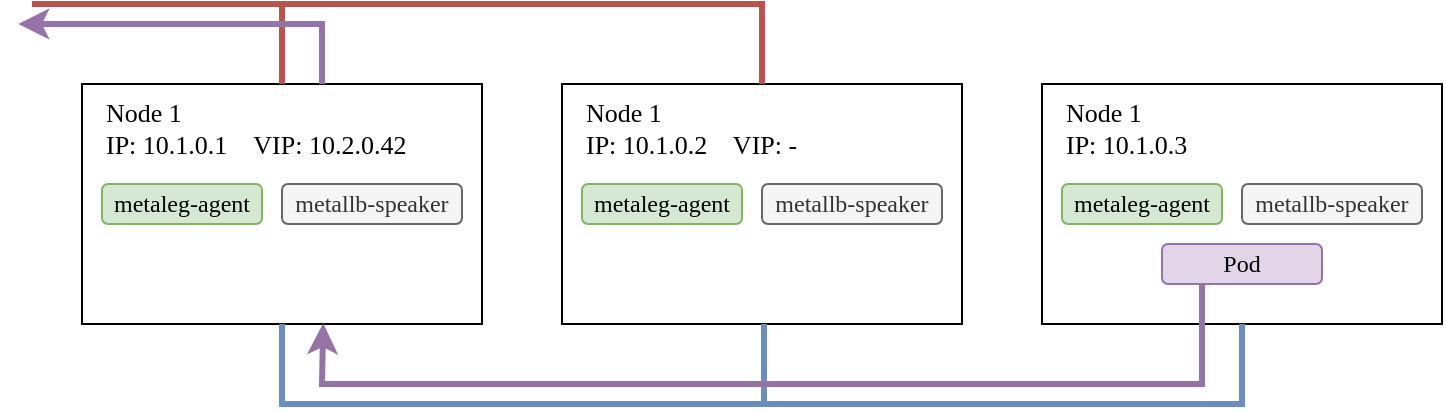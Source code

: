 <mxfile version="27.2.0">
  <diagram name="Seite-1" id="WW3Yk5sfXeUomCzmqMNv">
    <mxGraphModel dx="1019" dy="569" grid="1" gridSize="10" guides="1" tooltips="1" connect="1" arrows="1" fold="1" page="1" pageScale="1" pageWidth="760" pageHeight="280" math="0" shadow="0">
      <root>
        <mxCell id="0" />
        <mxCell id="1" parent="0" />
        <mxCell id="48fknMDvY-7tRBIz5z-X-3" value="" style="rounded=0;whiteSpace=wrap;html=1;" vertex="1" parent="1">
          <mxGeometry x="40" y="80" width="200" height="120" as="geometry" />
        </mxCell>
        <mxCell id="48fknMDvY-7tRBIz5z-X-4" value="" style="rounded=0;whiteSpace=wrap;html=1;" vertex="1" parent="1">
          <mxGeometry x="280" y="80" width="200" height="120" as="geometry" />
        </mxCell>
        <mxCell id="48fknMDvY-7tRBIz5z-X-5" value="" style="rounded=0;whiteSpace=wrap;html=1;" vertex="1" parent="1">
          <mxGeometry x="520" y="80" width="200" height="120" as="geometry" />
        </mxCell>
        <mxCell id="48fknMDvY-7tRBIz5z-X-6" value="&lt;div&gt;Node 1&lt;/div&gt;&lt;div&gt;&lt;span style=&quot;color: generic-light-dark(rgb(0, 0, 0), rgb(102, 178, 255));&quot;&gt;&lt;span style=&quot;color: generic-light-dark(rgb(0, 0, 0), rgb(102, 178, 255));&quot;&gt;IP: 10.1.0.1&lt;/span&gt;&lt;/span&gt;&amp;nbsp; &amp;nbsp;&amp;nbsp;VIP: 10.2.0.42&lt;/div&gt;" style="text;html=1;align=left;verticalAlign=top;whiteSpace=wrap;rounded=0;fontFamily=Garamond;fontSize=13;" vertex="1" parent="1">
          <mxGeometry x="50" y="80" width="190" height="40" as="geometry" />
        </mxCell>
        <mxCell id="48fknMDvY-7tRBIz5z-X-12" value="&lt;div&gt;Node 1&lt;/div&gt;IP: 10.1.0.2&amp;nbsp; &amp;nbsp; VIP: -" style="text;html=1;align=left;verticalAlign=top;whiteSpace=wrap;rounded=0;fontFamily=Garamond;fontSize=13;" vertex="1" parent="1">
          <mxGeometry x="290" y="80" width="190" height="40" as="geometry" />
        </mxCell>
        <mxCell id="48fknMDvY-7tRBIz5z-X-13" value="&lt;div&gt;Node 1&lt;/div&gt;IP: 10.1.0.3" style="text;html=1;align=left;verticalAlign=top;whiteSpace=wrap;rounded=0;fontFamily=Garamond;fontSize=13;" vertex="1" parent="1">
          <mxGeometry x="530" y="80" width="190" height="40" as="geometry" />
        </mxCell>
        <mxCell id="48fknMDvY-7tRBIz5z-X-14" value="&lt;div&gt;Pod&lt;/div&gt;" style="rounded=1;whiteSpace=wrap;html=1;fontFamily=Garamond;fillColor=#e1d5e7;strokeColor=#9673a6;" vertex="1" parent="1">
          <mxGeometry x="580" y="160" width="80" height="20" as="geometry" />
        </mxCell>
        <mxCell id="48fknMDvY-7tRBIz5z-X-15" value="" style="endArrow=none;html=1;rounded=0;strokeWidth=3;fillColor=#dae8fc;strokeColor=#6c8ebf;entryX=0.5;entryY=1;entryDx=0;entryDy=0;" edge="1" parent="1" target="48fknMDvY-7tRBIz5z-X-5">
          <mxGeometry width="50" height="50" relative="1" as="geometry">
            <mxPoint x="140" y="200" as="sourcePoint" />
            <mxPoint x="740" y="240" as="targetPoint" />
            <Array as="points">
              <mxPoint x="140" y="240" />
              <mxPoint x="620" y="240" />
            </Array>
          </mxGeometry>
        </mxCell>
        <mxCell id="48fknMDvY-7tRBIz5z-X-16" value="" style="endArrow=none;html=1;rounded=0;strokeWidth=3;fillColor=#f8cecc;strokeColor=#b85450;entryX=0.5;entryY=0;entryDx=0;entryDy=0;" edge="1" parent="1">
          <mxGeometry width="50" height="50" relative="1" as="geometry">
            <mxPoint x="15" y="40" as="sourcePoint" />
            <mxPoint x="380" y="80" as="targetPoint" />
            <Array as="points">
              <mxPoint x="380" y="40" />
            </Array>
          </mxGeometry>
        </mxCell>
        <mxCell id="48fknMDvY-7tRBIz5z-X-18" value="" style="endArrow=none;html=1;rounded=0;exitX=0.5;exitY=0;exitDx=0;exitDy=0;strokeWidth=3;fillColor=#f8cecc;strokeColor=#b85450;" edge="1" parent="1">
          <mxGeometry width="50" height="50" relative="1" as="geometry">
            <mxPoint x="140" y="80" as="sourcePoint" />
            <mxPoint x="140" y="40" as="targetPoint" />
          </mxGeometry>
        </mxCell>
        <mxCell id="48fknMDvY-7tRBIz5z-X-20" value="" style="endArrow=none;html=1;rounded=0;exitX=0.5;exitY=0;exitDx=0;exitDy=0;strokeWidth=3;fillColor=#dae8fc;strokeColor=#6c8ebf;" edge="1" parent="1">
          <mxGeometry width="50" height="50" relative="1" as="geometry">
            <mxPoint x="381" y="240" as="sourcePoint" />
            <mxPoint x="381" y="200" as="targetPoint" />
          </mxGeometry>
        </mxCell>
        <mxCell id="48fknMDvY-7tRBIz5z-X-24" value="metaleg-agent" style="rounded=1;whiteSpace=wrap;html=1;fontFamily=Garamond;fillColor=#d5e8d4;strokeColor=#82b366;" vertex="1" parent="1">
          <mxGeometry x="290" y="130" width="80" height="20" as="geometry" />
        </mxCell>
        <mxCell id="48fknMDvY-7tRBIz5z-X-25" value="metallb-speaker" style="rounded=1;whiteSpace=wrap;html=1;fontFamily=Garamond;fillColor=#f5f5f5;strokeColor=#666666;fontColor=#333333;" vertex="1" parent="1">
          <mxGeometry x="380" y="130" width="90" height="20" as="geometry" />
        </mxCell>
        <mxCell id="48fknMDvY-7tRBIz5z-X-28" value="metaleg-agent" style="rounded=1;whiteSpace=wrap;html=1;fontFamily=Garamond;fillColor=#d5e8d4;strokeColor=#82b366;" vertex="1" parent="1">
          <mxGeometry x="530" y="130" width="80" height="20" as="geometry" />
        </mxCell>
        <mxCell id="48fknMDvY-7tRBIz5z-X-29" value="metallb-speaker" style="rounded=1;whiteSpace=wrap;html=1;fontFamily=Garamond;fillColor=#f5f5f5;strokeColor=#666666;fontColor=#333333;" vertex="1" parent="1">
          <mxGeometry x="620" y="130" width="90" height="20" as="geometry" />
        </mxCell>
        <mxCell id="48fknMDvY-7tRBIz5z-X-9" value="metaleg-agent" style="rounded=1;whiteSpace=wrap;html=1;fontFamily=Garamond;fillColor=#d5e8d4;strokeColor=#82b366;" vertex="1" parent="1">
          <mxGeometry x="50" y="130" width="80" height="20" as="geometry" />
        </mxCell>
        <mxCell id="48fknMDvY-7tRBIz5z-X-23" value="metallb-speaker" style="rounded=1;whiteSpace=wrap;html=1;fontFamily=Garamond;fillColor=#f5f5f5;strokeColor=#666666;fontColor=#333333;" vertex="1" parent="1">
          <mxGeometry x="140" y="130" width="90" height="20" as="geometry" />
        </mxCell>
        <mxCell id="48fknMDvY-7tRBIz5z-X-31" value="" style="endArrow=classic;html=1;rounded=0;strokeWidth=3;fillColor=#e1d5e7;strokeColor=#9673a6;exitX=0.25;exitY=1;exitDx=0;exitDy=0;entryX=0.603;entryY=0.997;entryDx=0;entryDy=0;entryPerimeter=0;" edge="1" parent="1" source="48fknMDvY-7tRBIz5z-X-14" target="48fknMDvY-7tRBIz5z-X-3">
          <mxGeometry width="50" height="50" relative="1" as="geometry">
            <mxPoint x="550" y="300" as="sourcePoint" />
            <mxPoint x="290" y="230" as="targetPoint" />
            <Array as="points">
              <mxPoint x="600" y="230" />
              <mxPoint x="160" y="230" />
            </Array>
          </mxGeometry>
        </mxCell>
        <mxCell id="48fknMDvY-7tRBIz5z-X-32" value="" style="endArrow=classic;html=1;rounded=0;strokeWidth=3;fillColor=#e1d5e7;strokeColor=#9673a6;" edge="1" parent="1">
          <mxGeometry width="50" height="50" relative="1" as="geometry">
            <mxPoint x="160" y="80" as="sourcePoint" />
            <mxPoint x="8.182" y="50" as="targetPoint" />
            <Array as="points">
              <mxPoint x="160" y="50" />
            </Array>
          </mxGeometry>
        </mxCell>
      </root>
    </mxGraphModel>
  </diagram>
</mxfile>
